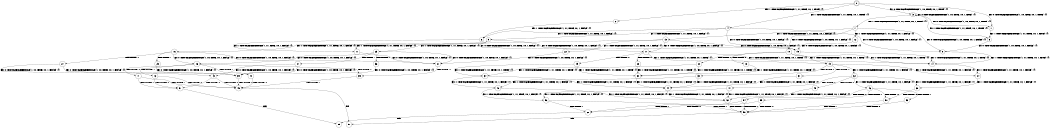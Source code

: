digraph BCG {
size = "7, 10.5";
center = TRUE;
node [shape = circle];
0 [peripheries = 2];
0 -> 1 [label = "EX !0 !ATOMIC_EXCH_BRANCH (1, +0, TRUE, +0, 1, TRUE) !{}"];
0 -> 2 [label = "EX !1 !ATOMIC_EXCH_BRANCH (1, +1, TRUE, +0, 1, TRUE) !{}"];
0 -> 3 [label = "EX !0 !ATOMIC_EXCH_BRANCH (1, +0, TRUE, +0, 1, TRUE) !{}"];
0 -> 4 [label = "EX !1 !ATOMIC_EXCH_BRANCH (1, +1, TRUE, +0, 1, TRUE) !{}"];
1 -> 5 [label = "EX !1 !ATOMIC_EXCH_BRANCH (1, +1, TRUE, +0, 1, TRUE) !{}"];
2 -> 6 [label = "EX !1 !ATOMIC_EXCH_BRANCH (1, +1, TRUE, +0, 1, FALSE) !{}"];
3 -> 1 [label = "EX !0 !ATOMIC_EXCH_BRANCH (1, +0, TRUE, +0, 1, TRUE) !{}"];
3 -> 5 [label = "EX !1 !ATOMIC_EXCH_BRANCH (1, +1, TRUE, +0, 1, TRUE) !{}"];
3 -> 3 [label = "EX !0 !ATOMIC_EXCH_BRANCH (1, +0, TRUE, +0, 1, TRUE) !{}"];
3 -> 7 [label = "EX !1 !ATOMIC_EXCH_BRANCH (1, +1, TRUE, +0, 1, TRUE) !{}"];
4 -> 6 [label = "EX !1 !ATOMIC_EXCH_BRANCH (1, +1, TRUE, +0, 1, FALSE) !{}"];
4 -> 8 [label = "EX !0 !ATOMIC_EXCH_BRANCH (1, +0, TRUE, +0, 1, FALSE) !{}"];
4 -> 9 [label = "EX !1 !ATOMIC_EXCH_BRANCH (1, +1, TRUE, +0, 1, FALSE) !{}"];
4 -> 10 [label = "EX !0 !ATOMIC_EXCH_BRANCH (1, +0, TRUE, +0, 1, FALSE) !{}"];
5 -> 8 [label = "EX !0 !ATOMIC_EXCH_BRANCH (1, +0, TRUE, +0, 1, FALSE) !{}"];
6 -> 11 [label = "EX !1 !ATOMIC_EXCH_BRANCH (1, +1, TRUE, +0, 1, FALSE) !{}"];
7 -> 8 [label = "EX !0 !ATOMIC_EXCH_BRANCH (1, +0, TRUE, +0, 1, FALSE) !{}"];
7 -> 12 [label = "EX !1 !ATOMIC_EXCH_BRANCH (1, +1, TRUE, +0, 1, FALSE) !{}"];
7 -> 10 [label = "EX !0 !ATOMIC_EXCH_BRANCH (1, +0, TRUE, +0, 1, FALSE) !{}"];
7 -> 13 [label = "EX !1 !ATOMIC_EXCH_BRANCH (1, +1, TRUE, +0, 1, FALSE) !{}"];
8 -> 14 [label = "EX !1 !ATOMIC_EXCH_BRANCH (1, +1, TRUE, +0, 1, TRUE) !{}"];
9 -> 11 [label = "EX !1 !ATOMIC_EXCH_BRANCH (1, +1, TRUE, +0, 1, FALSE) !{}"];
9 -> 15 [label = "EX !0 !ATOMIC_EXCH_BRANCH (1, +0, TRUE, +0, 1, FALSE) !{}"];
9 -> 16 [label = "EX !1 !ATOMIC_EXCH_BRANCH (1, +1, TRUE, +0, 1, FALSE) !{}"];
9 -> 17 [label = "EX !0 !ATOMIC_EXCH_BRANCH (1, +0, TRUE, +0, 1, FALSE) !{}"];
10 -> 14 [label = "EX !1 !ATOMIC_EXCH_BRANCH (1, +1, TRUE, +0, 1, TRUE) !{}"];
10 -> 18 [label = "TERMINATE !0"];
10 -> 19 [label = "EX !1 !ATOMIC_EXCH_BRANCH (1, +1, TRUE, +0, 1, TRUE) !{}"];
10 -> 20 [label = "TERMINATE !0"];
11 -> 21 [label = "EX !0 !ATOMIC_EXCH_BRANCH (1, +0, TRUE, +0, 1, FALSE) !{}"];
12 -> 15 [label = "EX !0 !ATOMIC_EXCH_BRANCH (1, +0, TRUE, +0, 1, FALSE) !{}"];
13 -> 15 [label = "EX !0 !ATOMIC_EXCH_BRANCH (1, +0, TRUE, +0, 1, FALSE) !{}"];
13 -> 22 [label = "EX !1 !ATOMIC_EXCH_BRANCH (1, +1, TRUE, +0, 1, FALSE) !{}"];
13 -> 17 [label = "EX !0 !ATOMIC_EXCH_BRANCH (1, +0, TRUE, +0, 1, FALSE) !{}"];
13 -> 23 [label = "EX !1 !ATOMIC_EXCH_BRANCH (1, +1, TRUE, +0, 1, FALSE) !{}"];
14 -> 24 [label = "EX !1 !ATOMIC_EXCH_BRANCH (1, +1, TRUE, +0, 1, FALSE) !{}"];
15 -> 14 [label = "EX !1 !ATOMIC_EXCH_BRANCH (1, +1, TRUE, +0, 1, TRUE) !{}"];
16 -> 21 [label = "EX !0 !ATOMIC_EXCH_BRANCH (1, +0, TRUE, +0, 1, FALSE) !{}"];
16 -> 25 [label = "TERMINATE !1"];
16 -> 26 [label = "EX !0 !ATOMIC_EXCH_BRANCH (1, +0, TRUE, +0, 1, FALSE) !{}"];
16 -> 27 [label = "TERMINATE !1"];
17 -> 14 [label = "EX !1 !ATOMIC_EXCH_BRANCH (1, +1, TRUE, +0, 1, TRUE) !{}"];
17 -> 28 [label = "TERMINATE !0"];
17 -> 19 [label = "EX !1 !ATOMIC_EXCH_BRANCH (1, +1, TRUE, +0, 1, TRUE) !{}"];
17 -> 29 [label = "TERMINATE !0"];
18 -> 30 [label = "EX !1 !ATOMIC_EXCH_BRANCH (1, +1, TRUE, +0, 1, TRUE) !{}"];
19 -> 24 [label = "EX !1 !ATOMIC_EXCH_BRANCH (1, +1, TRUE, +0, 1, FALSE) !{}"];
19 -> 31 [label = "TERMINATE !0"];
19 -> 32 [label = "EX !1 !ATOMIC_EXCH_BRANCH (1, +1, TRUE, +0, 1, FALSE) !{}"];
19 -> 33 [label = "TERMINATE !0"];
20 -> 30 [label = "EX !1 !ATOMIC_EXCH_BRANCH (1, +1, TRUE, +0, 1, TRUE) !{}"];
20 -> 34 [label = "EX !1 !ATOMIC_EXCH_BRANCH (1, +1, TRUE, +0, 1, TRUE) !{}"];
21 -> 35 [label = "TERMINATE !0"];
22 -> 21 [label = "EX !0 !ATOMIC_EXCH_BRANCH (1, +0, TRUE, +0, 1, FALSE) !{}"];
23 -> 21 [label = "EX !0 !ATOMIC_EXCH_BRANCH (1, +0, TRUE, +0, 1, FALSE) !{}"];
23 -> 36 [label = "TERMINATE !1"];
23 -> 26 [label = "EX !0 !ATOMIC_EXCH_BRANCH (1, +0, TRUE, +0, 1, FALSE) !{}"];
23 -> 37 [label = "TERMINATE !1"];
24 -> 38 [label = "EX !1 !ATOMIC_EXCH_BRANCH (1, +1, TRUE, +0, 1, FALSE) !{}"];
25 -> 39 [label = "EX !0 !ATOMIC_EXCH_BRANCH (1, +0, TRUE, +0, 1, FALSE) !{}"];
26 -> 35 [label = "TERMINATE !0"];
26 -> 40 [label = "TERMINATE !1"];
26 -> 41 [label = "TERMINATE !0"];
26 -> 42 [label = "TERMINATE !1"];
27 -> 39 [label = "EX !0 !ATOMIC_EXCH_BRANCH (1, +0, TRUE, +0, 1, FALSE) !{}"];
27 -> 43 [label = "EX !0 !ATOMIC_EXCH_BRANCH (1, +0, TRUE, +0, 1, FALSE) !{}"];
28 -> 30 [label = "EX !1 !ATOMIC_EXCH_BRANCH (1, +1, TRUE, +0, 1, TRUE) !{}"];
29 -> 30 [label = "EX !1 !ATOMIC_EXCH_BRANCH (1, +1, TRUE, +0, 1, TRUE) !{}"];
29 -> 34 [label = "EX !1 !ATOMIC_EXCH_BRANCH (1, +1, TRUE, +0, 1, TRUE) !{}"];
30 -> 44 [label = "EX !1 !ATOMIC_EXCH_BRANCH (1, +1, TRUE, +0, 1, FALSE) !{}"];
31 -> 44 [label = "EX !1 !ATOMIC_EXCH_BRANCH (1, +1, TRUE, +0, 1, FALSE) !{}"];
32 -> 38 [label = "EX !1 !ATOMIC_EXCH_BRANCH (1, +1, TRUE, +0, 1, FALSE) !{}"];
32 -> 45 [label = "TERMINATE !0"];
32 -> 46 [label = "EX !1 !ATOMIC_EXCH_BRANCH (1, +1, TRUE, +0, 1, FALSE) !{}"];
32 -> 47 [label = "TERMINATE !0"];
33 -> 44 [label = "EX !1 !ATOMIC_EXCH_BRANCH (1, +1, TRUE, +0, 1, FALSE) !{}"];
33 -> 48 [label = "EX !1 !ATOMIC_EXCH_BRANCH (1, +1, TRUE, +0, 1, FALSE) !{}"];
34 -> 44 [label = "EX !1 !ATOMIC_EXCH_BRANCH (1, +1, TRUE, +0, 1, FALSE) !{}"];
34 -> 48 [label = "EX !1 !ATOMIC_EXCH_BRANCH (1, +1, TRUE, +0, 1, FALSE) !{}"];
35 -> 49 [label = "TERMINATE !1"];
36 -> 39 [label = "EX !0 !ATOMIC_EXCH_BRANCH (1, +0, TRUE, +0, 1, FALSE) !{}"];
37 -> 39 [label = "EX !0 !ATOMIC_EXCH_BRANCH (1, +0, TRUE, +0, 1, FALSE) !{}"];
37 -> 43 [label = "EX !0 !ATOMIC_EXCH_BRANCH (1, +0, TRUE, +0, 1, FALSE) !{}"];
38 -> 50 [label = "TERMINATE !0"];
39 -> 49 [label = "TERMINATE !0"];
40 -> 49 [label = "TERMINATE !0"];
41 -> 49 [label = "TERMINATE !1"];
41 -> 51 [label = "TERMINATE !1"];
42 -> 49 [label = "TERMINATE !0"];
42 -> 51 [label = "TERMINATE !0"];
43 -> 49 [label = "TERMINATE !0"];
43 -> 51 [label = "TERMINATE !0"];
44 -> 52 [label = "EX !1 !ATOMIC_EXCH_BRANCH (1, +1, TRUE, +0, 1, FALSE) !{}"];
45 -> 52 [label = "EX !1 !ATOMIC_EXCH_BRANCH (1, +1, TRUE, +0, 1, FALSE) !{}"];
46 -> 50 [label = "TERMINATE !0"];
46 -> 53 [label = "TERMINATE !1"];
46 -> 54 [label = "TERMINATE !0"];
46 -> 55 [label = "TERMINATE !1"];
47 -> 52 [label = "EX !1 !ATOMIC_EXCH_BRANCH (1, +1, TRUE, +0, 1, FALSE) !{}"];
47 -> 56 [label = "EX !1 !ATOMIC_EXCH_BRANCH (1, +1, TRUE, +0, 1, FALSE) !{}"];
48 -> 52 [label = "EX !1 !ATOMIC_EXCH_BRANCH (1, +1, TRUE, +0, 1, FALSE) !{}"];
48 -> 56 [label = "EX !1 !ATOMIC_EXCH_BRANCH (1, +1, TRUE, +0, 1, FALSE) !{}"];
49 -> 57 [label = "exit"];
50 -> 58 [label = "TERMINATE !1"];
51 -> 59 [label = "exit"];
52 -> 58 [label = "TERMINATE !1"];
53 -> 58 [label = "TERMINATE !0"];
54 -> 58 [label = "TERMINATE !1"];
54 -> 60 [label = "TERMINATE !1"];
55 -> 58 [label = "TERMINATE !0"];
55 -> 60 [label = "TERMINATE !0"];
56 -> 58 [label = "TERMINATE !1"];
56 -> 60 [label = "TERMINATE !1"];
58 -> 57 [label = "exit"];
60 -> 59 [label = "exit"];
}
